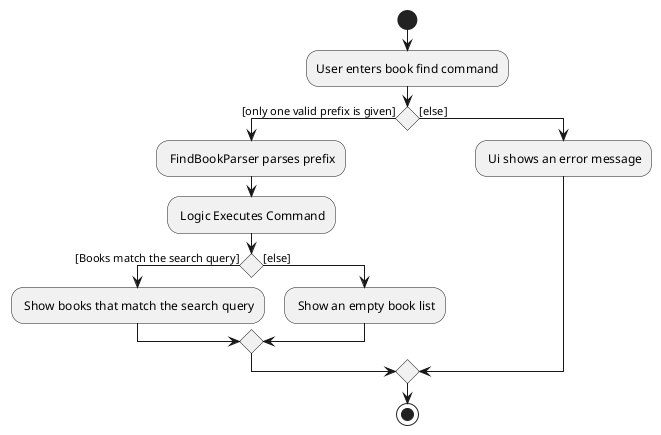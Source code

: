 @startuml
start
:User enters book find command;
if () then ([only one valid prefix is given])
    : FindBookParser parses prefix;
        : Logic Executes Command;
    if () then ([Books match the search query])
        : Show books that match the search query;
    else ([else])
        : Show an empty book list;
    endif
else ([else])
    : Ui shows an error message;
endif
stop
@enduml